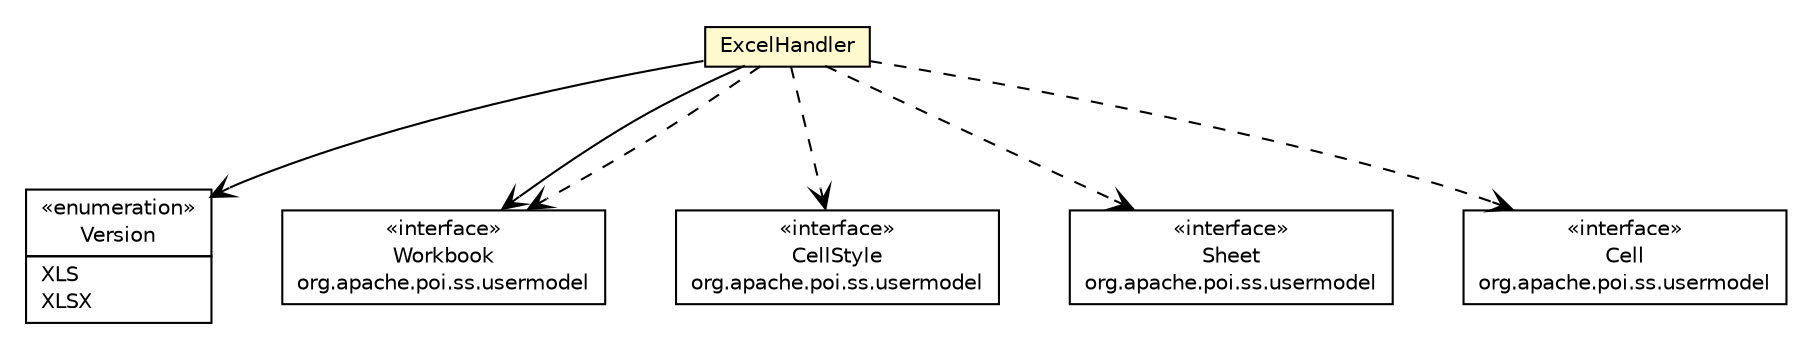 #!/usr/local/bin/dot
#
# Class diagram 
# Generated by UMLGraph version R5_6_6-8-g8d7759 (http://www.umlgraph.org/)
#

digraph G {
	edge [fontname="Helvetica",fontsize=10,labelfontname="Helvetica",labelfontsize=10];
	node [fontname="Helvetica",fontsize=10,shape=plaintext];
	nodesep=0.25;
	ranksep=0.5;
	// org.dayatang.excel.Version
	c49344 [label=<<table title="org.dayatang.excel.Version" border="0" cellborder="1" cellspacing="0" cellpadding="2" port="p" href="./Version.html">
		<tr><td><table border="0" cellspacing="0" cellpadding="1">
<tr><td align="center" balign="center"> &#171;enumeration&#187; </td></tr>
<tr><td align="center" balign="center"> Version </td></tr>
		</table></td></tr>
		<tr><td><table border="0" cellspacing="0" cellpadding="1">
<tr><td align="left" balign="left"> XLS </td></tr>
<tr><td align="left" balign="left"> XLSX </td></tr>
		</table></td></tr>
		</table>>, URL="./Version.html", fontname="Helvetica", fontcolor="black", fontsize=10.0];
	// org.dayatang.excel.ExcelHandler
	c49348 [label=<<table title="org.dayatang.excel.ExcelHandler" border="0" cellborder="1" cellspacing="0" cellpadding="2" port="p" bgcolor="lemonChiffon" href="./ExcelHandler.html">
		<tr><td><table border="0" cellspacing="0" cellpadding="1">
<tr><td align="center" balign="center"> ExcelHandler </td></tr>
		</table></td></tr>
		</table>>, URL="./ExcelHandler.html", fontname="Helvetica", fontcolor="black", fontsize=10.0];
	// org.dayatang.excel.ExcelHandler NAVASSOC org.apache.poi.ss.usermodel.Workbook
	c49348:p -> c49448:p [taillabel="", label=" "headlabel="", fontname="Helvetica", fontcolor="black", fontsize=10.0, color="black", arrowhead=open];
	// org.dayatang.excel.ExcelHandler NAVASSOC org.dayatang.excel.Version
	c49348:p -> c49344:p [taillabel="", label=" "headlabel="", fontname="Helvetica", fontcolor="black", fontsize=10.0, color="black", arrowhead=open];
	// org.dayatang.excel.ExcelHandler DEPEND org.apache.poi.ss.usermodel.CellStyle
	c49348:p -> c49449:p [taillabel="", label=" "headlabel="", fontname="Helvetica", fontcolor="black", fontsize=10.0, color="black", arrowhead=open, style=dashed];
	// org.dayatang.excel.ExcelHandler DEPEND org.apache.poi.ss.usermodel.Workbook
	c49348:p -> c49448:p [taillabel="", label=" "headlabel="", fontname="Helvetica", fontcolor="black", fontsize=10.0, color="black", arrowhead=open, style=dashed];
	// org.dayatang.excel.ExcelHandler DEPEND org.apache.poi.ss.usermodel.Sheet
	c49348:p -> c49453:p [taillabel="", label=" "headlabel="", fontname="Helvetica", fontcolor="black", fontsize=10.0, color="black", arrowhead=open, style=dashed];
	// org.dayatang.excel.ExcelHandler DEPEND org.apache.poi.ss.usermodel.Cell
	c49348:p -> c49454:p [taillabel="", label=" "headlabel="", fontname="Helvetica", fontcolor="black", fontsize=10.0, color="black", arrowhead=open, style=dashed];
	// org.apache.poi.ss.usermodel.CellStyle
	c49449 [label=<<table title="org.apache.poi.ss.usermodel.CellStyle" border="0" cellborder="1" cellspacing="0" cellpadding="2" port="p" href="http://java.sun.com/j2se/1.4.2/docs/api/org/apache/poi/ss/usermodel/CellStyle.html">
		<tr><td><table border="0" cellspacing="0" cellpadding="1">
<tr><td align="center" balign="center"> &#171;interface&#187; </td></tr>
<tr><td align="center" balign="center"> CellStyle </td></tr>
<tr><td align="center" balign="center"> org.apache.poi.ss.usermodel </td></tr>
		</table></td></tr>
		</table>>, URL="http://java.sun.com/j2se/1.4.2/docs/api/org/apache/poi/ss/usermodel/CellStyle.html", fontname="Helvetica", fontcolor="black", fontsize=10.0];
	// org.apache.poi.ss.usermodel.Cell
	c49454 [label=<<table title="org.apache.poi.ss.usermodel.Cell" border="0" cellborder="1" cellspacing="0" cellpadding="2" port="p" href="http://java.sun.com/j2se/1.4.2/docs/api/org/apache/poi/ss/usermodel/Cell.html">
		<tr><td><table border="0" cellspacing="0" cellpadding="1">
<tr><td align="center" balign="center"> &#171;interface&#187; </td></tr>
<tr><td align="center" balign="center"> Cell </td></tr>
<tr><td align="center" balign="center"> org.apache.poi.ss.usermodel </td></tr>
		</table></td></tr>
		</table>>, URL="http://java.sun.com/j2se/1.4.2/docs/api/org/apache/poi/ss/usermodel/Cell.html", fontname="Helvetica", fontcolor="black", fontsize=10.0];
	// org.apache.poi.ss.usermodel.Workbook
	c49448 [label=<<table title="org.apache.poi.ss.usermodel.Workbook" border="0" cellborder="1" cellspacing="0" cellpadding="2" port="p" href="http://java.sun.com/j2se/1.4.2/docs/api/org/apache/poi/ss/usermodel/Workbook.html">
		<tr><td><table border="0" cellspacing="0" cellpadding="1">
<tr><td align="center" balign="center"> &#171;interface&#187; </td></tr>
<tr><td align="center" balign="center"> Workbook </td></tr>
<tr><td align="center" balign="center"> org.apache.poi.ss.usermodel </td></tr>
		</table></td></tr>
		</table>>, URL="http://java.sun.com/j2se/1.4.2/docs/api/org/apache/poi/ss/usermodel/Workbook.html", fontname="Helvetica", fontcolor="black", fontsize=10.0];
	// org.apache.poi.ss.usermodel.Sheet
	c49453 [label=<<table title="org.apache.poi.ss.usermodel.Sheet" border="0" cellborder="1" cellspacing="0" cellpadding="2" port="p" href="http://java.sun.com/j2se/1.4.2/docs/api/org/apache/poi/ss/usermodel/Sheet.html">
		<tr><td><table border="0" cellspacing="0" cellpadding="1">
<tr><td align="center" balign="center"> &#171;interface&#187; </td></tr>
<tr><td align="center" balign="center"> Sheet </td></tr>
<tr><td align="center" balign="center"> org.apache.poi.ss.usermodel </td></tr>
		</table></td></tr>
		</table>>, URL="http://java.sun.com/j2se/1.4.2/docs/api/org/apache/poi/ss/usermodel/Sheet.html", fontname="Helvetica", fontcolor="black", fontsize=10.0];
}

